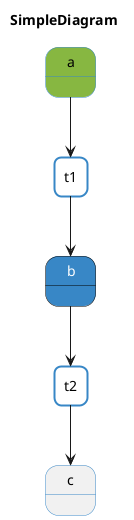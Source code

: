 @startuml
allow_mixing
title SimpleDiagram
skinparam titleBorderRoundCorner 15
skinparam titleBorderThickness 2
skinparam state {
    BackgroundColor<<initial>> #87b741
    BackgroundColor<<marked>> #3887C6
    BorderColor #3887C6
    BorderColor<<marked>> Black
    FontColor<<marked>> White
}
skinparam agent {
    BackgroundColor #ffffff
    BorderColor #3887C6
}
state "a" <<initial>>
state "b" <<marked>>
state "c"
agent "t1"
agent "t2"
"a" --> "t1"
"t1" --> "b"
"b" --> "t2"
"t2" --> "c"
@enduml
